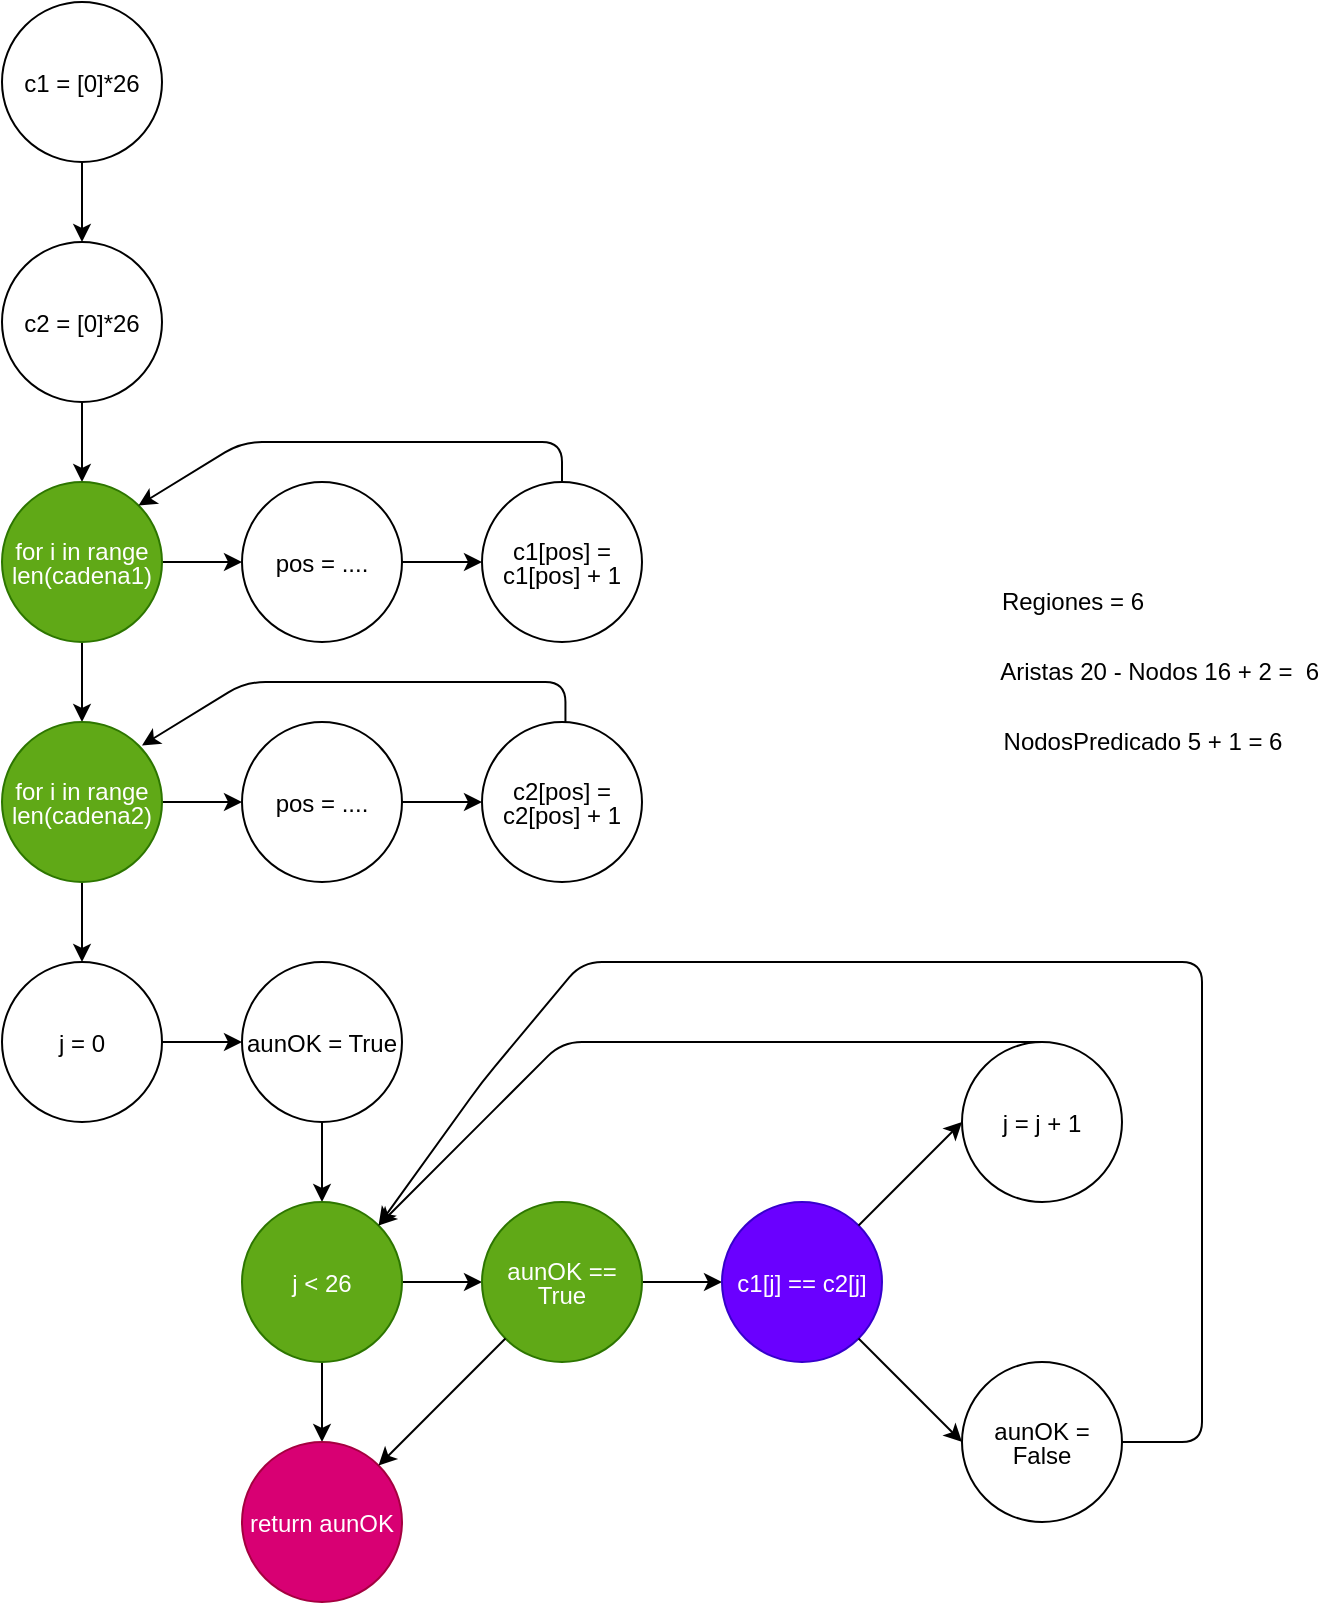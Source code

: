 <mxfile>
    <diagram id="gaFSn1sXhkaykBUM7PYP" name="Page-1">
        <mxGraphModel dx="873" dy="636" grid="1" gridSize="10" guides="1" tooltips="1" connect="1" arrows="1" fold="1" page="1" pageScale="1" pageWidth="850" pageHeight="1100" math="0" shadow="0">
            <root>
                <mxCell id="0"/>
                <mxCell id="1" parent="0"/>
                <mxCell id="4" value="" style="edgeStyle=none;html=1;" parent="1" source="2" target="3" edge="1">
                    <mxGeometry relative="1" as="geometry"/>
                </mxCell>
                <mxCell id="2" value="&lt;p style=&quot;line-height: 1&quot;&gt;c1 = [0]*26&lt;/p&gt;" style="ellipse;whiteSpace=wrap;html=1;aspect=fixed;" parent="1" vertex="1">
                    <mxGeometry x="40" y="40" width="80" height="80" as="geometry"/>
                </mxCell>
                <mxCell id="6" value="" style="edgeStyle=none;html=1;" parent="1" source="3" target="5" edge="1">
                    <mxGeometry relative="1" as="geometry"/>
                </mxCell>
                <mxCell id="3" value="&lt;p style=&quot;line-height: 1&quot;&gt;c2 = [0]*26&lt;/p&gt;" style="ellipse;whiteSpace=wrap;html=1;aspect=fixed;" parent="1" vertex="1">
                    <mxGeometry x="40" y="160" width="80" height="80" as="geometry"/>
                </mxCell>
                <mxCell id="8" value="" style="edgeStyle=none;html=1;" parent="1" source="5" target="7" edge="1">
                    <mxGeometry relative="1" as="geometry"/>
                </mxCell>
                <mxCell id="10" value="" style="edgeStyle=none;html=1;" parent="1" source="5" target="9" edge="1">
                    <mxGeometry relative="1" as="geometry"/>
                </mxCell>
                <mxCell id="5" value="&lt;p style=&quot;line-height: 1&quot;&gt;for i in range len(cadena1)&lt;/p&gt;" style="ellipse;whiteSpace=wrap;html=1;aspect=fixed;fillColor=#60a917;fontColor=#ffffff;strokeColor=#2D7600;" parent="1" vertex="1">
                    <mxGeometry x="40" y="280" width="80" height="80" as="geometry"/>
                </mxCell>
                <mxCell id="16" value="" style="edgeStyle=none;html=1;" parent="1" source="7" target="14" edge="1">
                    <mxGeometry relative="1" as="geometry"/>
                </mxCell>
                <mxCell id="20" value="" style="edgeStyle=none;html=1;" parent="1" source="7" target="19" edge="1">
                    <mxGeometry relative="1" as="geometry"/>
                </mxCell>
                <mxCell id="7" value="&lt;p style=&quot;line-height: 1&quot;&gt;for i in range len(cadena2)&lt;/p&gt;" style="ellipse;whiteSpace=wrap;html=1;aspect=fixed;fillColor=#60a917;fontColor=#ffffff;strokeColor=#2D7600;" parent="1" vertex="1">
                    <mxGeometry x="40" y="400" width="80" height="80" as="geometry"/>
                </mxCell>
                <mxCell id="12" value="" style="edgeStyle=none;html=1;" parent="1" source="9" target="11" edge="1">
                    <mxGeometry relative="1" as="geometry"/>
                </mxCell>
                <mxCell id="9" value="&lt;p style=&quot;line-height: 1&quot;&gt;pos = ....&lt;/p&gt;" style="ellipse;whiteSpace=wrap;html=1;aspect=fixed;" parent="1" vertex="1">
                    <mxGeometry x="160" y="280" width="80" height="80" as="geometry"/>
                </mxCell>
                <mxCell id="11" value="&lt;p style=&quot;line-height: 1&quot;&gt;c1[pos] = c1[pos] + 1&lt;/p&gt;" style="ellipse;whiteSpace=wrap;html=1;aspect=fixed;" parent="1" vertex="1">
                    <mxGeometry x="280" y="280" width="80" height="80" as="geometry"/>
                </mxCell>
                <mxCell id="13" value="" style="edgeStyle=none;html=1;exitX=0.5;exitY=0;exitDx=0;exitDy=0;entryX=1;entryY=0;entryDx=0;entryDy=0;" parent="1" source="11" target="5" edge="1">
                    <mxGeometry relative="1" as="geometry">
                        <mxPoint x="250" y="330" as="sourcePoint"/>
                        <mxPoint x="290" y="330" as="targetPoint"/>
                        <Array as="points">
                            <mxPoint x="320" y="260"/>
                            <mxPoint x="160" y="260"/>
                        </Array>
                    </mxGeometry>
                </mxCell>
                <mxCell id="17" value="" style="edgeStyle=none;html=1;" parent="1" source="14" target="15" edge="1">
                    <mxGeometry relative="1" as="geometry"/>
                </mxCell>
                <mxCell id="14" value="&lt;p style=&quot;line-height: 1&quot;&gt;pos = ....&lt;/p&gt;" style="ellipse;whiteSpace=wrap;html=1;aspect=fixed;" parent="1" vertex="1">
                    <mxGeometry x="160" y="400" width="80" height="80" as="geometry"/>
                </mxCell>
                <mxCell id="15" value="&lt;p style=&quot;line-height: 1&quot;&gt;c2[pos] = c2[pos] + 1&lt;br&gt;&lt;/p&gt;" style="ellipse;whiteSpace=wrap;html=1;aspect=fixed;" parent="1" vertex="1">
                    <mxGeometry x="280" y="400" width="80" height="80" as="geometry"/>
                </mxCell>
                <mxCell id="18" value="" style="edgeStyle=none;html=1;exitX=0.5;exitY=0;exitDx=0;exitDy=0;entryX=1;entryY=0;entryDx=0;entryDy=0;" parent="1" edge="1">
                    <mxGeometry relative="1" as="geometry">
                        <mxPoint x="321.72" y="400" as="sourcePoint"/>
                        <mxPoint x="110.004" y="411.716" as="targetPoint"/>
                        <Array as="points">
                            <mxPoint x="321.72" y="380"/>
                            <mxPoint x="161.72" y="380"/>
                        </Array>
                    </mxGeometry>
                </mxCell>
                <mxCell id="22" value="" style="edgeStyle=none;html=1;" parent="1" source="19" target="21" edge="1">
                    <mxGeometry relative="1" as="geometry"/>
                </mxCell>
                <mxCell id="19" value="&lt;p style=&quot;line-height: 1&quot;&gt;j = 0&lt;/p&gt;" style="ellipse;whiteSpace=wrap;html=1;aspect=fixed;" parent="1" vertex="1">
                    <mxGeometry x="40" y="520" width="80" height="80" as="geometry"/>
                </mxCell>
                <mxCell id="24" value="" style="edgeStyle=none;html=1;" parent="1" source="21" target="23" edge="1">
                    <mxGeometry relative="1" as="geometry"/>
                </mxCell>
                <mxCell id="21" value="&lt;p style=&quot;line-height: 1&quot;&gt;aunOK = True&lt;/p&gt;" style="ellipse;whiteSpace=wrap;html=1;aspect=fixed;" parent="1" vertex="1">
                    <mxGeometry x="160" y="520" width="80" height="80" as="geometry"/>
                </mxCell>
                <mxCell id="26" value="" style="edgeStyle=none;html=1;" parent="1" source="23" target="25" edge="1">
                    <mxGeometry relative="1" as="geometry"/>
                </mxCell>
                <mxCell id="28" value="" style="edgeStyle=none;html=1;" parent="1" source="23" target="27" edge="1">
                    <mxGeometry relative="1" as="geometry"/>
                </mxCell>
                <mxCell id="23" value="&lt;p style=&quot;line-height: 1&quot;&gt;j &amp;lt; 26&lt;/p&gt;" style="ellipse;whiteSpace=wrap;html=1;aspect=fixed;fillColor=#60a917;fontColor=#ffffff;strokeColor=#2D7600;" parent="1" vertex="1">
                    <mxGeometry x="160" y="640" width="80" height="80" as="geometry"/>
                </mxCell>
                <mxCell id="25" value="&lt;p style=&quot;line-height: 1&quot;&gt;return aunOK&lt;/p&gt;" style="ellipse;whiteSpace=wrap;html=1;aspect=fixed;fillColor=#d80073;fontColor=#ffffff;strokeColor=#A50040;" parent="1" vertex="1">
                    <mxGeometry x="160" y="760" width="80" height="80" as="geometry"/>
                </mxCell>
                <mxCell id="31" value="" style="edgeStyle=none;html=1;" parent="1" source="27" target="30" edge="1">
                    <mxGeometry relative="1" as="geometry"/>
                </mxCell>
                <mxCell id="27" value="&lt;p style=&quot;line-height: 1&quot;&gt;aunOK == True&lt;/p&gt;" style="ellipse;whiteSpace=wrap;html=1;aspect=fixed;fillColor=#60a917;fontColor=#ffffff;strokeColor=#2D7600;" parent="1" vertex="1">
                    <mxGeometry x="280" y="640" width="80" height="80" as="geometry"/>
                </mxCell>
                <mxCell id="29" value="" style="edgeStyle=none;html=1;entryX=1;entryY=0;entryDx=0;entryDy=0;" parent="1" source="27" target="25" edge="1">
                    <mxGeometry relative="1" as="geometry">
                        <mxPoint x="210" y="730" as="sourcePoint"/>
                        <mxPoint x="210" y="770" as="targetPoint"/>
                    </mxGeometry>
                </mxCell>
                <mxCell id="30" value="&lt;p style=&quot;line-height: 1&quot;&gt;c1[j] == c2[j]&lt;/p&gt;" style="ellipse;whiteSpace=wrap;html=1;aspect=fixed;fillColor=#6a00ff;fontColor=#ffffff;strokeColor=#3700CC;" parent="1" vertex="1">
                    <mxGeometry x="400" y="640" width="80" height="80" as="geometry"/>
                </mxCell>
                <mxCell id="32" value="&lt;p style=&quot;line-height: 1&quot;&gt;j = j + 1&lt;/p&gt;" style="ellipse;whiteSpace=wrap;html=1;aspect=fixed;" parent="1" vertex="1">
                    <mxGeometry x="520" y="560" width="80" height="80" as="geometry"/>
                </mxCell>
                <mxCell id="33" value="" style="edgeStyle=none;html=1;" parent="1" source="30" edge="1">
                    <mxGeometry relative="1" as="geometry">
                        <mxPoint x="370" y="690" as="sourcePoint"/>
                        <mxPoint x="520" y="600" as="targetPoint"/>
                    </mxGeometry>
                </mxCell>
                <mxCell id="34" value="&lt;p style=&quot;line-height: 1&quot;&gt;aunOK = False&lt;/p&gt;" style="ellipse;whiteSpace=wrap;html=1;aspect=fixed;" parent="1" vertex="1">
                    <mxGeometry x="520" y="720" width="80" height="80" as="geometry"/>
                </mxCell>
                <mxCell id="36" value="" style="edgeStyle=none;html=1;entryX=0;entryY=0.5;entryDx=0;entryDy=0;" parent="1" source="30" target="34" edge="1">
                    <mxGeometry relative="1" as="geometry">
                        <mxPoint x="421.716" y="718.284" as="sourcePoint"/>
                        <mxPoint x="370" y="770" as="targetPoint"/>
                    </mxGeometry>
                </mxCell>
                <mxCell id="37" value="" style="edgeStyle=none;html=1;entryX=1;entryY=0;entryDx=0;entryDy=0;exitX=0.5;exitY=0;exitDx=0;exitDy=0;" parent="1" source="32" target="23" edge="1">
                    <mxGeometry relative="1" as="geometry">
                        <mxPoint x="478.284" y="661.716" as="sourcePoint"/>
                        <mxPoint x="530" y="610" as="targetPoint"/>
                        <Array as="points">
                            <mxPoint x="320" y="560"/>
                            <mxPoint x="280" y="600"/>
                        </Array>
                    </mxGeometry>
                </mxCell>
                <mxCell id="38" value="" style="edgeStyle=none;html=1;entryX=1;entryY=0;entryDx=0;entryDy=0;exitX=1;exitY=0.5;exitDx=0;exitDy=0;" parent="1" source="34" target="23" edge="1">
                    <mxGeometry relative="1" as="geometry">
                        <mxPoint x="600" y="820" as="sourcePoint"/>
                        <mxPoint x="268.284" y="911.716" as="targetPoint"/>
                        <Array as="points">
                            <mxPoint x="640" y="760"/>
                            <mxPoint x="640" y="520"/>
                            <mxPoint x="330" y="520"/>
                            <mxPoint x="280" y="580"/>
                        </Array>
                    </mxGeometry>
                </mxCell>
                <mxCell id="39" value="Regiones = 6" style="text;html=1;align=center;verticalAlign=middle;resizable=0;points=[];autosize=1;strokeColor=none;fillColor=none;" vertex="1" parent="1">
                    <mxGeometry x="530" y="330" width="90" height="20" as="geometry"/>
                </mxCell>
                <mxCell id="40" value="Aristas 20 - Nodos 16 + 2 =&amp;nbsp; 6&amp;nbsp;" style="text;html=1;align=center;verticalAlign=middle;resizable=0;points=[];autosize=1;strokeColor=none;fillColor=none;" vertex="1" parent="1">
                    <mxGeometry x="530" y="365" width="180" height="20" as="geometry"/>
                </mxCell>
                <mxCell id="41" value="NodosPredicado 5 + 1 = 6" style="text;html=1;align=center;verticalAlign=middle;resizable=0;points=[];autosize=1;strokeColor=none;fillColor=none;" vertex="1" parent="1">
                    <mxGeometry x="530" y="400" width="160" height="20" as="geometry"/>
                </mxCell>
            </root>
        </mxGraphModel>
    </diagram>
</mxfile>